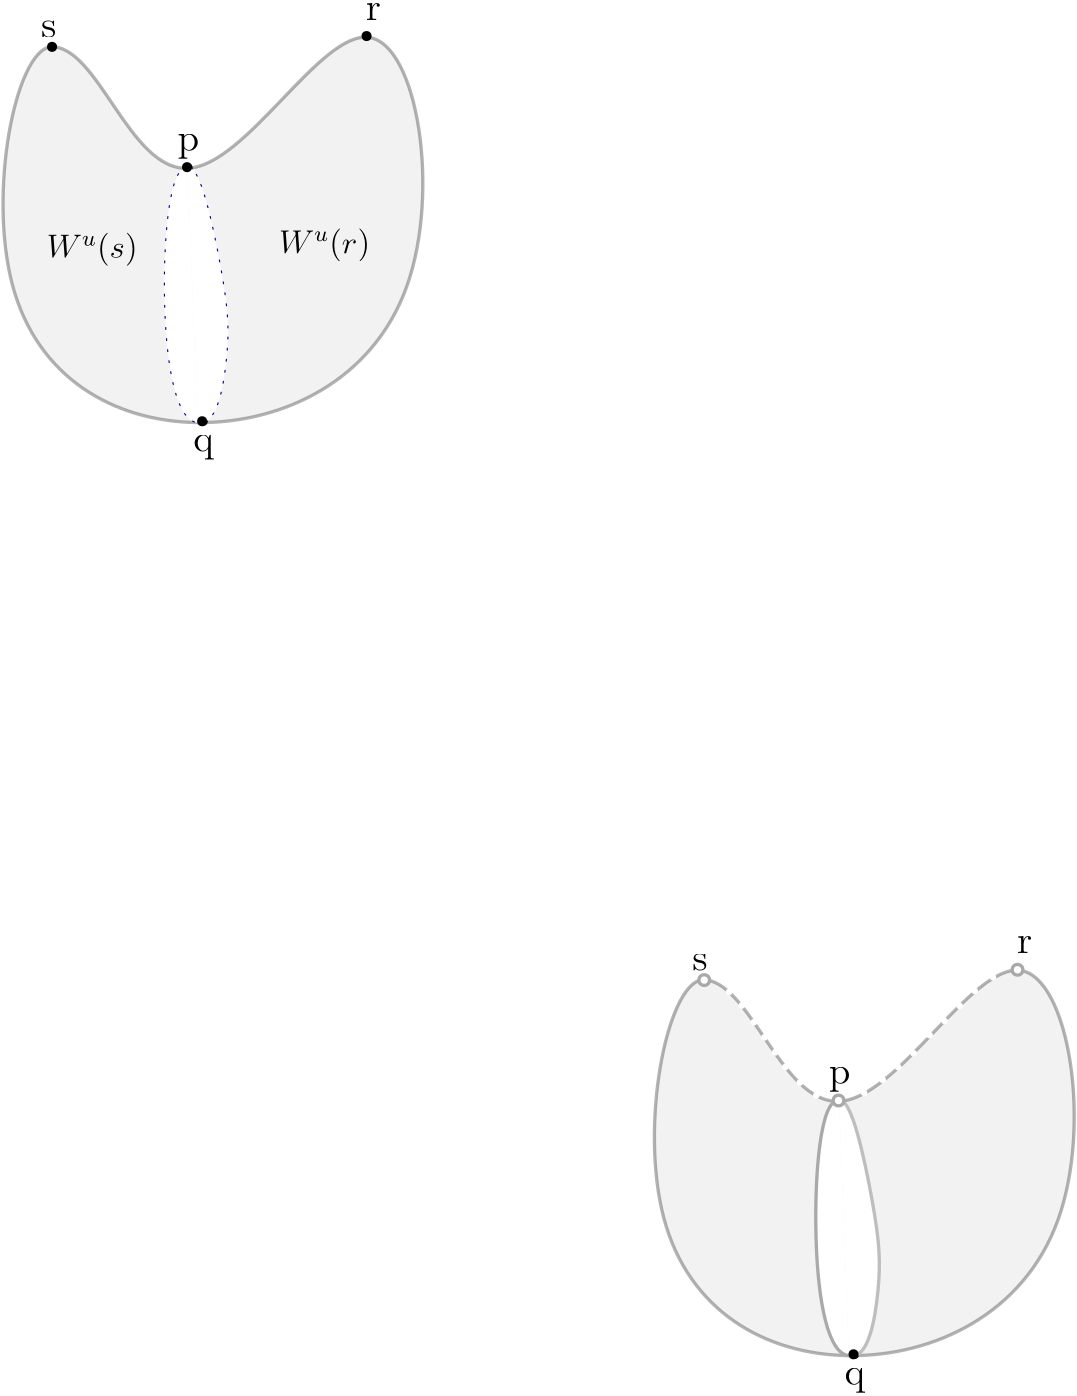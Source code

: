 <?xml version="1.0"?>
<!DOCTYPE ipe SYSTEM "ipe.dtd">
<ipe version="70206" creator="Ipe 7.2.7">
<info created="D:20180125163309" modified="D:20180125184028"/>
<ipestyle name="basic">
<symbol name="arrow/arc(spx)">
<path stroke="sym-stroke" fill="sym-stroke" pen="sym-pen">
0 0 m
-1 0.333 l
-1 -0.333 l
h
</path>
</symbol>
<symbol name="arrow/farc(spx)">
<path stroke="sym-stroke" fill="white" pen="sym-pen">
0 0 m
-1 0.333 l
-1 -0.333 l
h
</path>
</symbol>
<symbol name="arrow/ptarc(spx)">
<path stroke="sym-stroke" fill="sym-stroke" pen="sym-pen">
0 0 m
-1 0.333 l
-0.8 0 l
-1 -0.333 l
h
</path>
</symbol>
<symbol name="arrow/fptarc(spx)">
<path stroke="sym-stroke" fill="white" pen="sym-pen">
0 0 m
-1 0.333 l
-0.8 0 l
-1 -0.333 l
h
</path>
</symbol>
<symbol name="mark/circle(sx)" transformations="translations">
<path fill="sym-stroke">
0.6 0 0 0.6 0 0 e
0.4 0 0 0.4 0 0 e
</path>
</symbol>
<symbol name="mark/disk(sx)" transformations="translations">
<path fill="sym-stroke">
0.6 0 0 0.6 0 0 e
</path>
</symbol>
<symbol name="mark/fdisk(sfx)" transformations="translations">
<group>
<path fill="sym-fill">
0.5 0 0 0.5 0 0 e
</path>
<path fill="sym-stroke" fillrule="eofill">
0.6 0 0 0.6 0 0 e
0.4 0 0 0.4 0 0 e
</path>
</group>
</symbol>
<symbol name="mark/box(sx)" transformations="translations">
<path fill="sym-stroke" fillrule="eofill">
-0.6 -0.6 m
0.6 -0.6 l
0.6 0.6 l
-0.6 0.6 l
h
-0.4 -0.4 m
0.4 -0.4 l
0.4 0.4 l
-0.4 0.4 l
h
</path>
</symbol>
<symbol name="mark/square(sx)" transformations="translations">
<path fill="sym-stroke">
-0.6 -0.6 m
0.6 -0.6 l
0.6 0.6 l
-0.6 0.6 l
h
</path>
</symbol>
<symbol name="mark/fsquare(sfx)" transformations="translations">
<group>
<path fill="sym-fill">
-0.5 -0.5 m
0.5 -0.5 l
0.5 0.5 l
-0.5 0.5 l
h
</path>
<path fill="sym-stroke" fillrule="eofill">
-0.6 -0.6 m
0.6 -0.6 l
0.6 0.6 l
-0.6 0.6 l
h
-0.4 -0.4 m
0.4 -0.4 l
0.4 0.4 l
-0.4 0.4 l
h
</path>
</group>
</symbol>
<symbol name="mark/cross(sx)" transformations="translations">
<group>
<path fill="sym-stroke">
-0.43 -0.57 m
0.57 0.43 l
0.43 0.57 l
-0.57 -0.43 l
h
</path>
<path fill="sym-stroke">
-0.43 0.57 m
0.57 -0.43 l
0.43 -0.57 l
-0.57 0.43 l
h
</path>
</group>
</symbol>
<symbol name="arrow/fnormal(spx)">
<path stroke="sym-stroke" fill="white" pen="sym-pen">
0 0 m
-1 0.333 l
-1 -0.333 l
h
</path>
</symbol>
<symbol name="arrow/pointed(spx)">
<path stroke="sym-stroke" fill="sym-stroke" pen="sym-pen">
0 0 m
-1 0.333 l
-0.8 0 l
-1 -0.333 l
h
</path>
</symbol>
<symbol name="arrow/fpointed(spx)">
<path stroke="sym-stroke" fill="white" pen="sym-pen">
0 0 m
-1 0.333 l
-0.8 0 l
-1 -0.333 l
h
</path>
</symbol>
<symbol name="arrow/linear(spx)">
<path stroke="sym-stroke" pen="sym-pen">
-1 0.333 m
0 0 l
-1 -0.333 l
</path>
</symbol>
<symbol name="arrow/fdouble(spx)">
<path stroke="sym-stroke" fill="white" pen="sym-pen">
0 0 m
-1 0.333 l
-1 -0.333 l
h
-1 0 m
-2 0.333 l
-2 -0.333 l
h
</path>
</symbol>
<symbol name="arrow/double(spx)">
<path stroke="sym-stroke" fill="sym-stroke" pen="sym-pen">
0 0 m
-1 0.333 l
-1 -0.333 l
h
-1 0 m
-2 0.333 l
-2 -0.333 l
h
</path>
</symbol>
<pen name="heavier" value="0.8"/>
<pen name="fat" value="1.2"/>
<pen name="ultrafat" value="2"/>
<symbolsize name="large" value="5"/>
<symbolsize name="small" value="2"/>
<symbolsize name="tiny" value="1.1"/>
<arrowsize name="large" value="10"/>
<arrowsize name="small" value="5"/>
<arrowsize name="tiny" value="3"/>
<color name="red" value="1 0 0"/>
<color name="green" value="0 1 0"/>
<color name="blue" value="0 0 1"/>
<color name="yellow" value="1 1 0"/>
<color name="orange" value="1 0.647 0"/>
<color name="gold" value="1 0.843 0"/>
<color name="purple" value="0.627 0.125 0.941"/>
<color name="gray" value="0.745"/>
<color name="brown" value="0.647 0.165 0.165"/>
<color name="navy" value="0 0 0.502"/>
<color name="pink" value="1 0.753 0.796"/>
<color name="seagreen" value="0.18 0.545 0.341"/>
<color name="turquoise" value="0.251 0.878 0.816"/>
<color name="violet" value="0.933 0.51 0.933"/>
<color name="darkblue" value="0 0 0.545"/>
<color name="darkcyan" value="0 0.545 0.545"/>
<color name="darkgray" value="0.663"/>
<color name="darkgreen" value="0 0.392 0"/>
<color name="darkmagenta" value="0.545 0 0.545"/>
<color name="darkorange" value="1 0.549 0"/>
<color name="darkred" value="0.545 0 0"/>
<color name="lightblue" value="0.678 0.847 0.902"/>
<color name="lightcyan" value="0.878 1 1"/>
<color name="lightgray" value="0.827"/>
<color name="lightgreen" value="0.565 0.933 0.565"/>
<color name="lightyellow" value="1 1 0.878"/>
<dashstyle name="dashed" value="[4] 0"/>
<dashstyle name="dotted" value="[1 3] 0"/>
<dashstyle name="dash dotted" value="[4 2 1 2] 0"/>
<dashstyle name="dash dot dotted" value="[4 2 1 2 1 2] 0"/>
<textsize name="large" value="\large"/>
<textsize name="Large" value="\Large"/>
<textsize name="LARGE" value="\LARGE"/>
<textsize name="huge" value="\huge"/>
<textsize name="Huge" value="\Huge"/>
<textsize name="small" value="\small"/>
<textsize name="footnote" value="\footnotesize"/>
<textsize name="tiny" value="\tiny"/>
<textstyle name="center" begin="\begin{center}" end="\end{center}"/>
<textstyle name="itemize" begin="\begin{itemize}" end="\end{itemize}"/>
<textstyle name="item" begin="\begin{itemize}\item{}" end="\end{itemize}"/>
<gridsize name="4 pts" value="4"/>
<gridsize name="8 pts (~3 mm)" value="8"/>
<gridsize name="16 pts (~6 mm)" value="16"/>
<gridsize name="32 pts (~12 mm)" value="32"/>
<gridsize name="10 pts (~3.5 mm)" value="10"/>
<gridsize name="20 pts (~7 mm)" value="20"/>
<gridsize name="14 pts (~5 mm)" value="14"/>
<gridsize name="28 pts (~10 mm)" value="28"/>
<gridsize name="56 pts (~20 mm)" value="56"/>
<anglesize name="90 deg" value="90"/>
<anglesize name="60 deg" value="60"/>
<anglesize name="45 deg" value="45"/>
<anglesize name="30 deg" value="30"/>
<anglesize name="22.5 deg" value="22.5"/>
<opacity name="10%" value="0.1"/>
<opacity name="30%" value="0.3"/>
<opacity name="50%" value="0.5"/>
<opacity name="75%" value="0.75"/>
<tiling name="falling" angle="-60" step="4" width="1"/>
<tiling name="rising" angle="30" step="4" width="1"/>
</ipestyle>
<page>
<layer name="alpha"/>
<layer name="beta"/>
<view layers="beta" active="beta"/>
<text layer="alpha" matrix="1 0 0 1 -140.413 135.031" transformations="translations" pos="176.809 683.16" stroke="black" type="label" width="5.541" height="6.177" depth="0" valign="baseline" size="Large">s</text>
<path matrix="1 0 0 1 -177.36 133.757" stroke="black">
266.615 637.356 m
287.725 638.289
314.316 686.806
331.81 684.473 c
349.304 682.141
357.701 628.959
345.455 594.787 c
333.209 560.615
300.32 545.453
270.114 545.803 c
239.907 546.153
212.383 562.014
203.519 595.253 c
194.656 628.492
204.452 679.109
217.165 681.091 c
234.374 681.9
245.505 636.423
266.615 637.356 c
</path>
<use matrix="1 0 0 1 -177.36 133.757" name="mark/disk(sx)" pos="217.765 681.06" size="normal" stroke="black"/>
<use matrix="1 0 0 1 -177.36 133.757" name="mark/disk(sx)" pos="330.989 684.946" size="normal" stroke="black"/>
<use matrix="1 0 0 1 -177.36 133.757" name="mark/disk(sx)" pos="266.615 637.356" size="normal" stroke="black"/>
<use matrix="1 0 0 1 -177.36 133.757" name="mark/disk(sx)" pos="272.066 546.42" size="normal" stroke="black"/>
<text matrix="1 0 0 1 -41.0376 168.793" transformations="translations" pos="126.594 608.621" stroke="black" type="label" width="7.804" height="6.176" depth="2.79" valign="baseline" size="Large">p</text>
<text matrix="1 0 0 1 -67.1555 114.327" transformations="translations" pos="158.353 554.792" stroke="black" type="label" width="7.414" height="6.176" depth="2.79" valign="baseline" size="Large">q</text>
<text matrix="1 0 0 1 -177.36 133.757" transformations="translations" pos="144.896 650.607" stroke="black" type="label" width="0" height="0" depth="0" valign="baseline" size="Large"></text>
<text matrix="1 0 0 1 4.66535 176.058" transformations="translations" pos="148.664 648.453" stroke="black" type="label" width="5.463" height="6.177" depth="0" valign="baseline" size="Large">r</text>
<path matrix="1 0 0 1 -177.36 133.757" stroke="0 0 0.541">
266.615 637.356 m
259.959 639.16
255.289 582.749
262.726 546.466
270.114 545.803 c
</path>
<path matrix="1 0 0 1 -177.36 133.757" stroke="darkblue" dash="dotted">
266.615 637.356 m
270.887 639.495
280.77 593.578
282.044 572.557
277 544.124
270.114 545.803 c
</path>
<path matrix="1 0 0 1 -177.36 133.757" stroke="brown" fill="white" dash="dashed">
200 648 m
360 648 l
360 648 l
</path>
<path matrix="1 0 0 1 -177.36 133.757" stroke="brown">
201.959 647.778 m
201.067 644.655
216.01 639.749
241.548 642.425
249.243 646.997
248.239 648.001
248.239 648.001 c
</path>
<path matrix="1 0 0 1 -177.36 133.757" stroke="brown" dash="dotted">
248.239 648.001 m
247.793 649.897
226.047 654.246
202.628 651.458
201.959 648.112 c
</path>
<path matrix="1 0 0 1 -177.36 133.757" stroke="brown">
286.589 648.113 m
285.811 645.903
310.097 640.238
347.363 641.194
350.162 647.952 c
</path>
<path matrix="1 0 0 1 -177.36 133.757" stroke="brown" dash="dotted">
286.501 648.066 m
287.973 650.889
310.684 657.073
350.496 652.166
350.162 648.263
349.939 648.263 c
</path>
<text matrix="1 0 0 1 -183.412 126.112" transformations="translations" pos="364.881 652.979" stroke="brown" type="label" width="33.553" height="9.474" depth="2.99" valign="baseline" size="large" style="math">f^{-1}(d)</text>
<use matrix="1 0 0 1 -177.36 133.757" name="mark/disk(sx)" pos="248 648" size="normal" stroke="darkorange"/>
<use matrix="1 0 0 1 -177.36 133.757" name="mark/disk(sx)" pos="286.669 648.461" size="normal" stroke="darkorange"/>
<text matrix="1 0 0 1 -172.083 105.863" transformations="translations" pos="242.944 680.877" stroke="brown" type="label" width="11.384" height="5.151" depth="1.79" valign="baseline" size="large" style="math">x_{3}</text>
<text matrix="1 0 0 1 -167.748 99.644" transformations="translations" pos="268.199 687.662" stroke="brown" type="label" width="11.384" height="5.151" depth="1.79" valign="baseline" size="large" style="math">x_{4}</text>
<path matrix="1 0 0 1 -177.36 133.757" stroke="darkgreen">
202.296 600.041 m
204.75 592.931
351.939 588.732
346.749 599.708
346.749 599.708 c
</path>
<path matrix="1 0 0 1 -177.36 133.757" stroke="darkgreen" dash="dotted">
347.04 600.085 m
347.993 605.974
249.226 613.089
202.52 604.683
202.52 600.051 c
</path>
<use matrix="1 0 0 1 -177.36 133.757" name="mark/disk(sx)" pos="277.07 609.007" size="normal" stroke="darkgreen"/>
<use matrix="1 0 0 1 -177.36 133.757" name="mark/disk(sx)" pos="258.196 592.77" size="normal" stroke="darkgreen"/>
<text matrix="1 0 0 1 -182.434 130.277" transformations="translations" pos="284.437 616.111" stroke="darkgreen" type="label" width="11.384" height="5.151" depth="1.79" valign="baseline" size="large" style="math">x_{2}</text>
<text matrix="1 0 0 1 -221.432 101.282" transformations="translations" pos="289.366 618.43" stroke="darkgreen" type="label" width="11.384" height="5.151" depth="1.79" valign="baseline" size="large" style="math">x_{1}</text>
<text layer="beta" matrix="1 0 0 1 -140.589 135.367" transformations="translations" pos="176.809 683.16" stroke="black" type="label" width="5.541" height="6.177" depth="0" valign="baseline" size="Large">s</text>
<path matrix="1 0 0 1 -177.536 134.093" stroke="black" fill="lightgray" pen="fat" opacity="30%">
266.615 637.356 m
287.725 638.289
314.316 686.806
331.81 684.473 c
349.304 682.141
357.701 628.959
345.455 594.787 c
333.209 560.615
300.32 545.453
270.114 545.803 c
239.907 546.153
212.383 562.014
203.519 595.253 c
194.656 628.492
204.452 679.109
217.165 681.091 c
234.374 681.9
245.505 636.423
266.615 637.356 c
</path>
<use matrix="1 0 0 1 -177.536 134.093" name="mark/disk(sx)" pos="217.765 681.06" size="normal" stroke="black"/>
<use matrix="1 0 0 1 -177.536 134.093" name="mark/disk(sx)" pos="330.989 684.946" size="normal" stroke="black"/>
<use matrix="1 0 0 1 -177.536 134.093" name="mark/disk(sx)" pos="266.615 637.356" size="normal" stroke="black"/>
<use matrix="1 0 0 1 -177.536 134.093" name="mark/disk(sx)" pos="272.066 546.42" size="normal" stroke="black"/>
<text matrix="1 0 0 1 -41.214 169.129" transformations="translations" pos="126.594 608.621" stroke="black" type="label" width="7.804" height="6.176" depth="2.79" valign="baseline" size="Large">p</text>
<text matrix="1 0 0 1 -67.3319 114.663" transformations="translations" pos="158.353 554.792" stroke="black" type="label" width="7.414" height="6.176" depth="2.79" valign="baseline" size="Large">q</text>
<text matrix="1 0 0 1 4.48899 176.394" transformations="translations" pos="148.664 648.453" stroke="black" type="label" width="5.463" height="6.177" depth="0" valign="baseline" size="Large">r</text>
<path matrix="1 0 0 1 -33.1762 120.336" stroke="0 0 0.541" fill="white" dash="dotted">
122.255 651.113 m
115.599 652.917
110.929 596.506
118.366 560.223
125.754 559.56 c
</path>
<path matrix="1 0 0 1 -177.536 134.093" stroke="darkblue" fill="white" dash="dotted">
266.615 637.356 m
270.887 639.495
280.77 593.578
282.044 572.557
277 544.124
270.114 545.803 c
</path>
<text matrix="1 0 0 1 -60.6318 87.1404" transformations="translations" pos="182.546 653.657" stroke="black" type="label" width="32.784" height="8.965" depth="2.99" valign="baseline" size="large" style="math">W^{u}(r)</text>
<text matrix="1 0 0 1 -266.423 285.985" transformations="translations" pos="304.741 453.226" stroke="black" type="label" width="32.697" height="8.965" depth="2.99" valign="baseline" size="large" style="math">W^{u}(s)</text>
<use matrix="1 0 0 1 -124.3 202.7" name="mark/disk(sx)" pos="218.556 477.672" size="normal" stroke="black"/>
<use matrix="1 0 0 1 -124.3 202.7" name="mark/disk(sx)" pos="213.123 569.141" size="normal" stroke="black"/>
<text matrix="1 0 0 1 93.9108 -200.533" transformations="translations" pos="176.809 683.16" stroke="black" type="label" valign="baseline" size="Large">s</text>
<path matrix="1 0 0 1 56.9638 -201.807" stroke="black" fill="lightgray" pen="fat" opacity="30%">
266.615 637.356 m
287.725 638.289
314.316 686.806
331.81 684.473 c
349.304 682.141
357.701 628.959
345.455 594.787 c
333.209 560.615
300.32 545.453
270.114 545.803 c
239.907 546.153
212.383 562.014
203.519 595.253 c
194.656 628.492
204.452 679.109
217.165 681.091 c
234.374 681.9
245.505 636.423
266.615 637.356 c
</path>
<use matrix="1 0 0 1 56.9638 -201.807" name="mark/disk(sx)" pos="217.765 681.06" size="normal" stroke="white"/>
<use matrix="1 0 0 1 56.9638 -201.807" name="mark/disk(sx)" pos="266.615 637.356" size="normal" stroke="black"/>
<use matrix="1 0 0 1 56.9638 -201.807" name="mark/disk(sx)" pos="272.066 546.42" size="normal" stroke="black"/>
<text matrix="1 0 0 1 193.286 -166.771" transformations="translations" pos="126.594 608.621" stroke="black" type="label" valign="baseline" size="Large">p</text>
<text matrix="1 0 0 1 167.168 -221.237" transformations="translations" pos="158.353 554.792" stroke="black" type="label" valign="baseline" size="Large">q</text>
<text matrix="1 0 0 1 238.989 -159.506" transformations="translations" pos="148.664 648.453" stroke="black" type="label" valign="baseline" size="Large">r</text>
<path matrix="1 0 0 1 201.324 -215.564" stroke="darkgray" fill="white" pen="fat" cap="1">
122.255 651.113 m
115.599 652.917
110.929 596.506
118.366 560.223
125.754 559.56 c
</path>
<path matrix="1 0 0 1 56.9638 -201.807" stroke="gray" fill="white" pen="fat">
266.615 637.356 m
270.887 639.495
280.77 593.578
282.044 572.557
277 544.124
270.114 545.803 c
</path>
<use matrix="1 0 0 1 110.2 -133.2" name="mark/disk(sx)" pos="218.556 477.672" size="normal" stroke="black"/>
<use matrix="1 0 0 1 110.2 -133.2" name="mark/disk(sx)" pos="213.123 569.141" size="normal" stroke="white"/>
<path matrix="1 0 0 1 0.0725382 0.145076" stroke="darkgray" pen="fat">
1.89715 -0.223194 0.223194 1.89715 274.929 479.044 e
</path>
<path matrix="1 0 0 1 48.431 -43.2113" stroke="darkgray" pen="fat">
1.89715 -0.223194 0.223194 1.89715 274.929 479.044 e
</path>
<path matrix="1 0 0 1 112.863 3.85783" stroke="darkgray" fill="1" pen="fat">
1.89715 -0.223194 0.223194 1.89715 274.929 479.044 e
</path>
<path stroke="white" fill="undefined" pen="2.4" cap="1" join="1">
284.007 474.959 m
284.007 474.959 l
</path>
<path stroke="white" fill="undefined" pen="2.4" cap="1" join="1">
288.533 470.056 m
288.533 470.056 l
</path>
<path stroke="white" fill="undefined" pen="2.4" cap="1" join="1">
292.869 464.013 m
292.869 464.013 l
</path>
<path stroke="white" fill="undefined" pen="2.4" cap="1" join="1">
296.709 458.584 m
296.709 458.584 l
</path>
<path stroke="white" fill="undefined" pen="2.4" cap="1" join="1">
300.534 453.166 m
300.534 453.166 l
</path>
<path stroke="white" fill="undefined" pen="2.4" cap="1" join="1">
304.199 447.907 m
304.199 447.907 l
</path>
<path stroke="white" fill="undefined" pen="2.4" cap="1" join="1">
309.458 442.329 m
309.458 442.329 l
</path>
<path stroke="white" fill="undefined" pen="2.4" cap="1" join="1">
315.355 437.707 m
315.355 437.707 l
</path>
<path stroke="white" fill="undefined" pen="2.4" cap="1" join="1">
332.54 438.653 m
332.54 438.653 l
</path>
<path stroke="white" fill="undefined" pen="2.4" cap="1" join="1">
339.234 443.274 m
339.234 443.274 l
</path>
<path stroke="white" fill="undefined" pen="2.4" cap="1" join="1">
344.812 447.896 m
344.812 447.896 l
</path>
<path stroke="white" fill="undefined" pen="2.4" cap="1" join="1">
350.389 452.836 m
350.389 452.836 l
</path>
<path stroke="white" fill="undefined" pen="2.4" cap="1" join="1">
356.127 459.37 m
356.127 459.37 l
</path>
<path stroke="white" fill="undefined" pen="2.4" cap="1" join="1">
361.545 464.47 m
361.545 464.47 l
</path>
<path stroke="white" fill="undefined" pen="2.4" cap="1" join="1">
366.963 469.888 m
366.963 469.888 l
</path>
<path stroke="white" fill="undefined" pen="2.4" cap="1" join="1">
372.382 475.307 m
372.382 475.307 l
</path>
<path stroke="white" fill="undefined" pen="2.4" cap="1" join="1">
378.916 480.247 m
378.916 480.247 l
</path>
</page>
</ipe>
